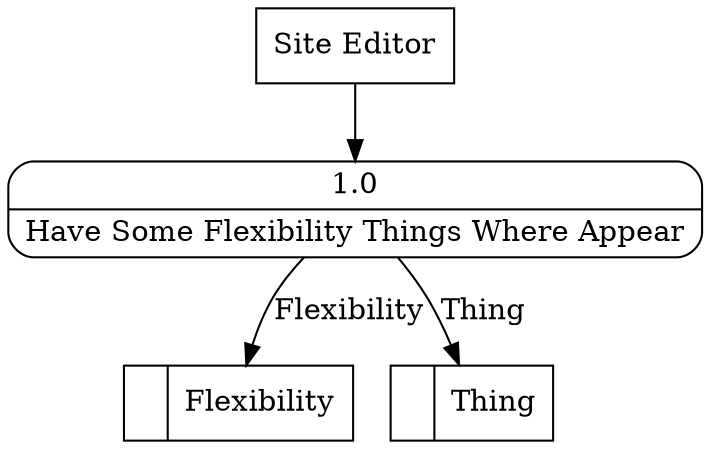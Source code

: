 digraph dfd2{ 
node[shape=record]
200 [label="<f0>  |<f1> Flexibility " ];
201 [label="<f0>  |<f1> Thing " ];
202 [label="Site Editor" shape=box];
203 [label="{<f0> 1.0|<f1> Have Some Flexibility Things Where Appear }" shape=Mrecord];
202 -> 203
203 -> 200 [label="Flexibility"]
203 -> 201 [label="Thing"]
}